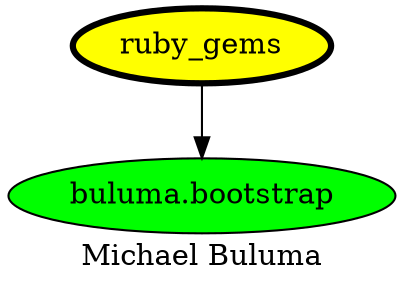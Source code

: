 digraph PhiloDilemma {
  label = "Michael Buluma" ;
  overlap=false
  {
    "ruby_gems" [fillcolor=yellow style=filled penwidth=3]
    "buluma.bootstrap" [fillcolor=green style=filled]
  }
  "ruby_gems" -> "buluma.bootstrap"
}
